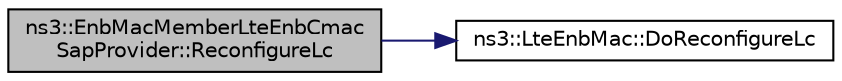digraph "ns3::EnbMacMemberLteEnbCmacSapProvider::ReconfigureLc"
{
 // LATEX_PDF_SIZE
  edge [fontname="Helvetica",fontsize="10",labelfontname="Helvetica",labelfontsize="10"];
  node [fontname="Helvetica",fontsize="10",shape=record];
  rankdir="LR";
  Node1 [label="ns3::EnbMacMemberLteEnbCmac\lSapProvider::ReconfigureLc",height=0.2,width=0.4,color="black", fillcolor="grey75", style="filled", fontcolor="black",tooltip="Reconfigure an existing logical channel."];
  Node1 -> Node2 [color="midnightblue",fontsize="10",style="solid",fontname="Helvetica"];
  Node2 [label="ns3::LteEnbMac::DoReconfigureLc",height=0.2,width=0.4,color="black", fillcolor="white", style="filled",URL="$classns3_1_1_lte_enb_mac.html#a91f7ed64e3021e1cb04e0205f526bd16",tooltip="Reconfigure LC function."];
}
